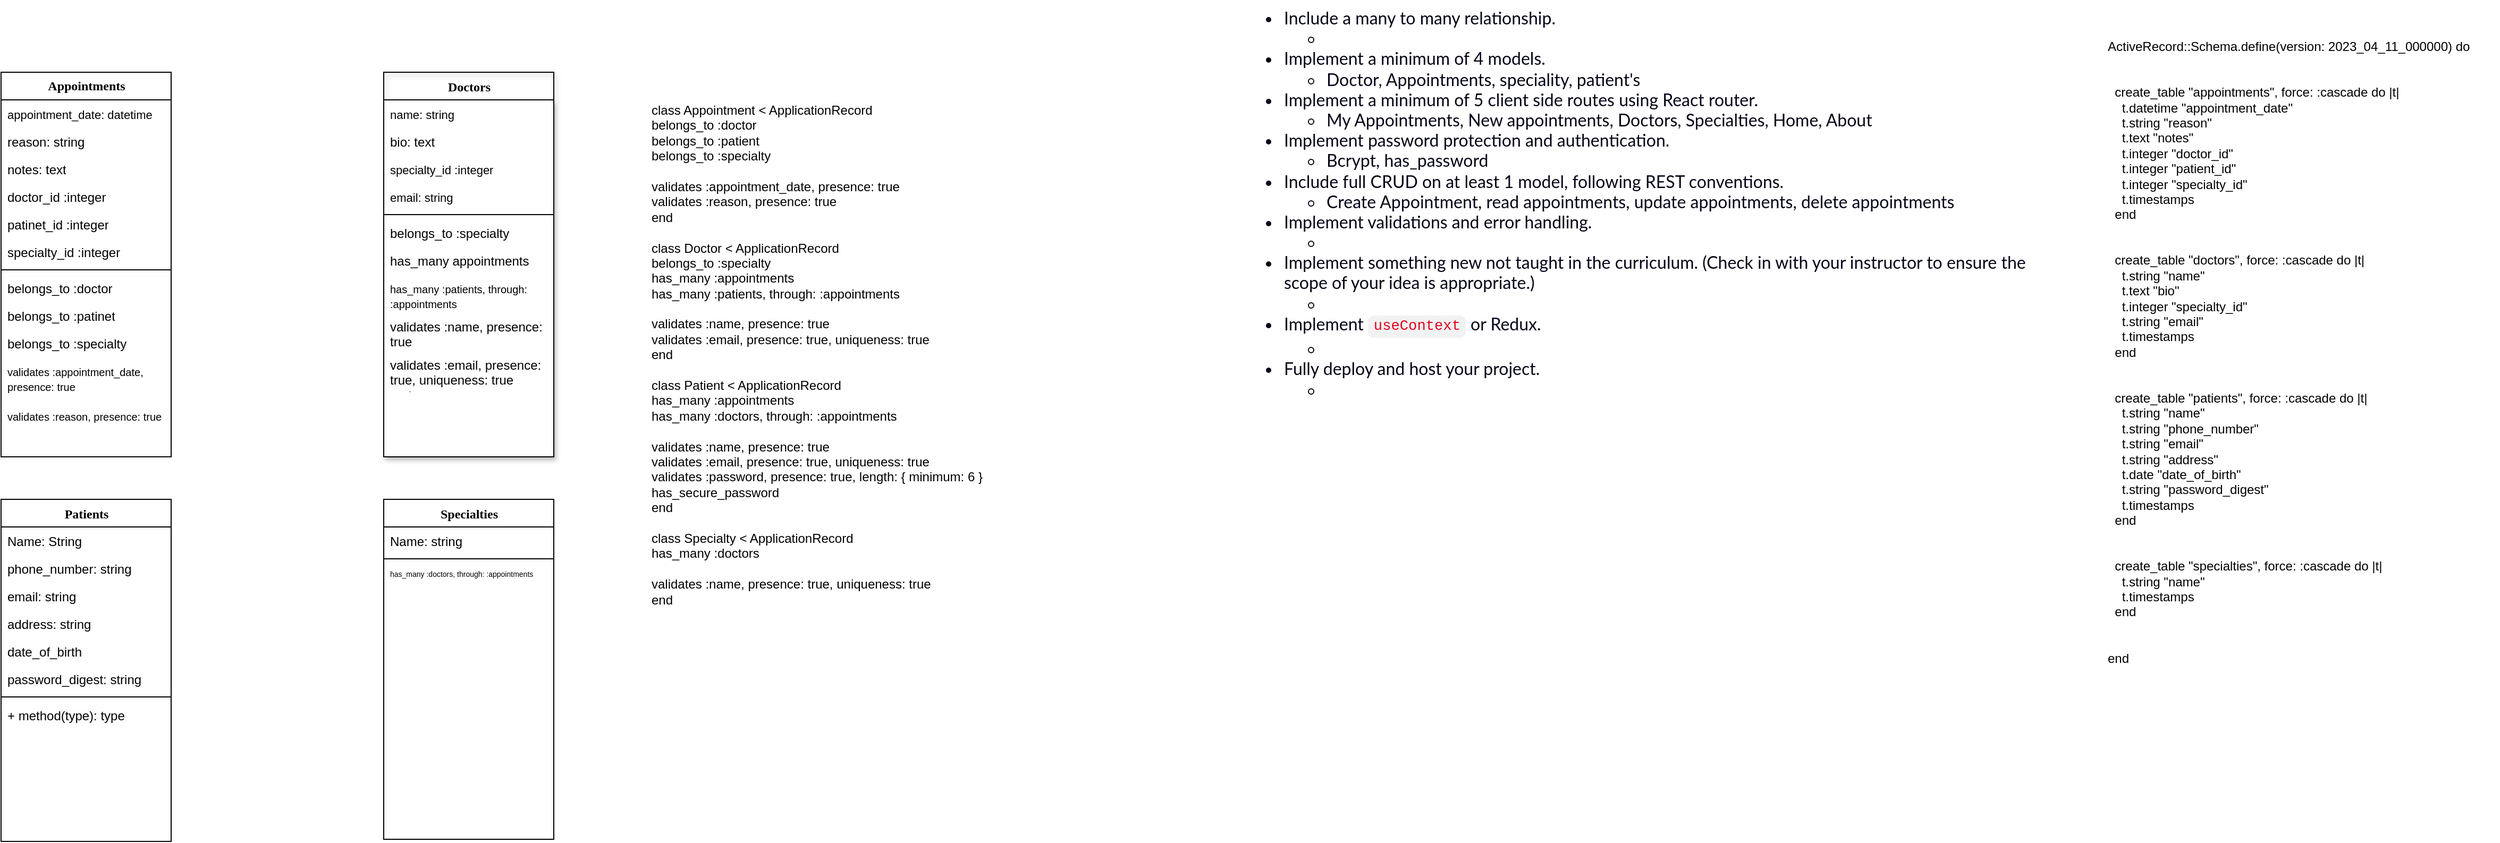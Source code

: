 <mxfile version="21.1.5" type="github" pages="2">
  <diagram name="Back End" id="9f46799a-70d6-7492-0946-bef42562c5a5">
    <mxGraphModel dx="1004" dy="718" grid="1" gridSize="10" guides="1" tooltips="1" connect="1" arrows="1" fold="1" page="1" pageScale="1" pageWidth="1100" pageHeight="850" background="none" math="0" shadow="0">
      <root>
        <mxCell id="0" />
        <mxCell id="1" parent="0" />
        <mxCell id="78961159f06e98e8-17" value="Appointments" style="swimlane;html=1;fontStyle=1;align=center;verticalAlign=middle;childLayout=stackLayout;horizontal=1;startSize=26;horizontalStack=0;resizeParent=1;resizeLast=0;collapsible=1;marginBottom=0;swimlaneFillColor=#ffffff;rounded=0;shadow=0;comic=0;labelBackgroundColor=none;strokeWidth=1;fillColor=none;fontFamily=Verdana;fontSize=12;swimlaneLine=1;" parent="1" vertex="1">
          <mxGeometry x="80" y="78" width="160" height="362" as="geometry" />
        </mxCell>
        <mxCell id="840bowjbzDEZUcGG1Qwe-18" value="&lt;font style=&quot;font-size: 11px;&quot;&gt;appointment_date: datetime&lt;/font&gt;" style="text;html=1;strokeColor=none;fillColor=none;align=left;verticalAlign=top;spacingLeft=4;spacingRight=4;whiteSpace=wrap;overflow=hidden;rotatable=0;points=[[0,0.5],[1,0.5]];portConstraint=eastwest;" vertex="1" parent="78961159f06e98e8-17">
          <mxGeometry y="26" width="160" height="26" as="geometry" />
        </mxCell>
        <mxCell id="78961159f06e98e8-26" value="reason: string" style="text;html=1;strokeColor=none;fillColor=none;align=left;verticalAlign=top;spacingLeft=4;spacingRight=4;whiteSpace=wrap;overflow=hidden;rotatable=0;points=[[0,0.5],[1,0.5]];portConstraint=eastwest;" parent="78961159f06e98e8-17" vertex="1">
          <mxGeometry y="52" width="160" height="26" as="geometry" />
        </mxCell>
        <mxCell id="840bowjbzDEZUcGG1Qwe-17" value="notes: text" style="text;html=1;strokeColor=none;fillColor=none;align=left;verticalAlign=top;spacingLeft=4;spacingRight=4;whiteSpace=wrap;overflow=hidden;rotatable=0;points=[[0,0.5],[1,0.5]];portConstraint=eastwest;" vertex="1" parent="78961159f06e98e8-17">
          <mxGeometry y="78" width="160" height="26" as="geometry" />
        </mxCell>
        <mxCell id="840bowjbzDEZUcGG1Qwe-20" value="doctor_id :integer" style="text;html=1;strokeColor=none;fillColor=none;align=left;verticalAlign=top;spacingLeft=4;spacingRight=4;whiteSpace=wrap;overflow=hidden;rotatable=0;points=[[0,0.5],[1,0.5]];portConstraint=eastwest;" vertex="1" parent="78961159f06e98e8-17">
          <mxGeometry y="104" width="160" height="26" as="geometry" />
        </mxCell>
        <mxCell id="840bowjbzDEZUcGG1Qwe-22" value="patinet_id :integer" style="text;html=1;strokeColor=none;fillColor=none;align=left;verticalAlign=top;spacingLeft=4;spacingRight=4;whiteSpace=wrap;overflow=hidden;rotatable=0;points=[[0,0.5],[1,0.5]];portConstraint=eastwest;" vertex="1" parent="78961159f06e98e8-17">
          <mxGeometry y="130" width="160" height="26" as="geometry" />
        </mxCell>
        <mxCell id="840bowjbzDEZUcGG1Qwe-21" value="specialty_id :integer" style="text;html=1;strokeColor=none;fillColor=none;align=left;verticalAlign=top;spacingLeft=4;spacingRight=4;whiteSpace=wrap;overflow=hidden;rotatable=0;points=[[0,0.5],[1,0.5]];portConstraint=eastwest;" vertex="1" parent="78961159f06e98e8-17">
          <mxGeometry y="156" width="160" height="26" as="geometry" />
        </mxCell>
        <mxCell id="78961159f06e98e8-19" value="" style="line;html=1;strokeWidth=1;fillColor=none;align=left;verticalAlign=middle;spacingTop=-1;spacingLeft=3;spacingRight=3;rotatable=0;labelPosition=right;points=[];portConstraint=eastwest;" parent="78961159f06e98e8-17" vertex="1">
          <mxGeometry y="182" width="160" height="8" as="geometry" />
        </mxCell>
        <mxCell id="78961159f06e98e8-20" value="belongs_to :doctor" style="text;html=1;strokeColor=none;fillColor=none;align=left;verticalAlign=top;spacingLeft=4;spacingRight=4;whiteSpace=wrap;overflow=hidden;rotatable=0;points=[[0,0.5],[1,0.5]];portConstraint=eastwest;" parent="78961159f06e98e8-17" vertex="1">
          <mxGeometry y="190" width="160" height="26" as="geometry" />
        </mxCell>
        <mxCell id="78961159f06e98e8-27" value="belongs_to :patinet" style="text;html=1;strokeColor=none;fillColor=none;align=left;verticalAlign=top;spacingLeft=4;spacingRight=4;whiteSpace=wrap;overflow=hidden;rotatable=0;points=[[0,0.5],[1,0.5]];portConstraint=eastwest;" parent="78961159f06e98e8-17" vertex="1">
          <mxGeometry y="216" width="160" height="26" as="geometry" />
        </mxCell>
        <mxCell id="840bowjbzDEZUcGG1Qwe-25" value="belongs_to :specialty" style="text;html=1;strokeColor=none;fillColor=none;align=left;verticalAlign=top;spacingLeft=4;spacingRight=4;whiteSpace=wrap;overflow=hidden;rotatable=0;points=[[0,0.5],[1,0.5]];portConstraint=eastwest;" vertex="1" parent="78961159f06e98e8-17">
          <mxGeometry y="242" width="160" height="26" as="geometry" />
        </mxCell>
        <mxCell id="840bowjbzDEZUcGG1Qwe-26" value="&lt;font style=&quot;&quot;&gt;&lt;font style=&quot;font-size: 10px;&quot;&gt;validates :appointment_date, presence: true&lt;/font&gt;&lt;br style=&quot;border-color: var(--border-color);&quot;&gt;&lt;/font&gt;" style="text;html=1;strokeColor=none;fillColor=none;align=left;verticalAlign=top;spacingLeft=4;spacingRight=4;whiteSpace=wrap;overflow=hidden;rotatable=0;points=[[0,0.5],[1,0.5]];portConstraint=eastwest;" vertex="1" parent="78961159f06e98e8-17">
          <mxGeometry y="268" width="160" height="42" as="geometry" />
        </mxCell>
        <mxCell id="840bowjbzDEZUcGG1Qwe-27" value="&lt;font style=&quot;&quot;&gt;&lt;font style=&quot;font-size: 10px;&quot;&gt;validates :reason, presence: true&lt;/font&gt;&lt;br style=&quot;border-color: var(--border-color);&quot;&gt;&lt;/font&gt;" style="text;html=1;strokeColor=none;fillColor=none;align=left;verticalAlign=top;spacingLeft=4;spacingRight=4;whiteSpace=wrap;overflow=hidden;rotatable=0;points=[[0,0.5],[1,0.5]];portConstraint=eastwest;" vertex="1" parent="78961159f06e98e8-17">
          <mxGeometry y="310" width="160" height="26" as="geometry" />
        </mxCell>
        <mxCell id="78961159f06e98e8-30" value="Doctors" style="swimlane;html=1;fontStyle=1;align=center;verticalAlign=top;childLayout=stackLayout;horizontal=1;startSize=26;horizontalStack=0;resizeParent=1;resizeLast=0;collapsible=1;marginBottom=0;swimlaneFillColor=#ffffff;rounded=0;shadow=1;comic=0;labelBackgroundColor=none;strokeWidth=1;fillColor=none;fontFamily=Verdana;fontSize=12" parent="1" vertex="1">
          <mxGeometry x="440" y="78" width="160" height="362" as="geometry">
            <mxRectangle x="440" y="78" width="130" height="30" as="alternateBounds" />
          </mxGeometry>
        </mxCell>
        <mxCell id="78961159f06e98e8-31" value="&lt;font style=&quot;font-size: 11px;&quot;&gt;name: string&lt;/font&gt;" style="text;html=1;strokeColor=none;fillColor=none;align=left;verticalAlign=top;spacingLeft=4;spacingRight=4;whiteSpace=wrap;overflow=hidden;rotatable=0;points=[[0,0.5],[1,0.5]];portConstraint=eastwest;" parent="78961159f06e98e8-30" vertex="1">
          <mxGeometry y="26" width="160" height="26" as="geometry" />
        </mxCell>
        <mxCell id="78961159f06e98e8-32" value="bio: text" style="text;html=1;strokeColor=none;fillColor=none;align=left;verticalAlign=top;spacingLeft=4;spacingRight=4;whiteSpace=wrap;overflow=hidden;rotatable=0;points=[[0,0.5],[1,0.5]];portConstraint=eastwest;" parent="78961159f06e98e8-30" vertex="1">
          <mxGeometry y="52" width="160" height="26" as="geometry" />
        </mxCell>
        <mxCell id="840bowjbzDEZUcGG1Qwe-13" value="&lt;font style=&quot;font-size: 11px;&quot;&gt;specialty_id :integer&lt;/font&gt;" style="text;html=1;strokeColor=none;fillColor=none;align=left;verticalAlign=top;spacingLeft=4;spacingRight=4;whiteSpace=wrap;overflow=hidden;rotatable=0;points=[[0,0.5],[1,0.5]];portConstraint=eastwest;" vertex="1" parent="78961159f06e98e8-30">
          <mxGeometry y="78" width="160" height="26" as="geometry" />
        </mxCell>
        <mxCell id="840bowjbzDEZUcGG1Qwe-28" value="&lt;font style=&quot;font-size: 11px;&quot;&gt;email: string&lt;/font&gt;" style="text;html=1;strokeColor=none;fillColor=none;align=left;verticalAlign=top;spacingLeft=4;spacingRight=4;whiteSpace=wrap;overflow=hidden;rotatable=0;points=[[0,0.5],[1,0.5]];portConstraint=eastwest;" vertex="1" parent="78961159f06e98e8-30">
          <mxGeometry y="104" width="160" height="26" as="geometry" />
        </mxCell>
        <mxCell id="78961159f06e98e8-38" value="" style="line;html=1;strokeWidth=1;fillColor=none;align=left;verticalAlign=middle;spacingTop=-1;spacingLeft=3;spacingRight=3;rotatable=0;labelPosition=right;points=[];portConstraint=eastwest;" parent="78961159f06e98e8-30" vertex="1">
          <mxGeometry y="130" width="160" height="8" as="geometry" />
        </mxCell>
        <mxCell id="78961159f06e98e8-39" value="belongs_to :specialty" style="text;html=1;strokeColor=none;fillColor=none;align=left;verticalAlign=top;spacingLeft=4;spacingRight=4;whiteSpace=wrap;overflow=hidden;rotatable=0;points=[[0,0.5],[1,0.5]];portConstraint=eastwest;" parent="78961159f06e98e8-30" vertex="1">
          <mxGeometry y="138" width="160" height="26" as="geometry" />
        </mxCell>
        <mxCell id="78961159f06e98e8-40" value="has_many appointments" style="text;html=1;strokeColor=none;fillColor=none;align=left;verticalAlign=top;spacingLeft=4;spacingRight=4;whiteSpace=wrap;overflow=hidden;rotatable=0;points=[[0,0.5],[1,0.5]];portConstraint=eastwest;" parent="78961159f06e98e8-30" vertex="1">
          <mxGeometry y="164" width="160" height="26" as="geometry" />
        </mxCell>
        <mxCell id="78961159f06e98e8-42" value="&lt;font style=&quot;font-size: 10px;&quot;&gt;has_many :patients, through: :appointments&lt;/font&gt;" style="text;html=1;strokeColor=none;fillColor=none;align=left;verticalAlign=top;spacingLeft=4;spacingRight=4;whiteSpace=wrap;overflow=hidden;rotatable=0;points=[[0,0.5],[1,0.5]];portConstraint=eastwest;" parent="78961159f06e98e8-30" vertex="1">
          <mxGeometry y="190" width="160" height="36" as="geometry" />
        </mxCell>
        <mxCell id="840bowjbzDEZUcGG1Qwe-29" value="validates :name, presence: true" style="text;html=1;strokeColor=none;fillColor=none;align=left;verticalAlign=top;spacingLeft=4;spacingRight=4;whiteSpace=wrap;overflow=hidden;rotatable=0;points=[[0,0.5],[1,0.5]];portConstraint=eastwest;" vertex="1" parent="78961159f06e98e8-30">
          <mxGeometry y="226" width="160" height="36" as="geometry" />
        </mxCell>
        <mxCell id="840bowjbzDEZUcGG1Qwe-30" value="validates :email, presence: true, uniqueness: true&lt;br style=&quot;border-color: var(--border-color);&quot;&gt;end" style="text;html=1;strokeColor=none;fillColor=none;align=left;verticalAlign=top;spacingLeft=4;spacingRight=4;whiteSpace=wrap;overflow=hidden;rotatable=0;points=[[0,0.5],[1,0.5]];portConstraint=eastwest;" vertex="1" parent="78961159f06e98e8-30">
          <mxGeometry y="262" width="160" height="36" as="geometry" />
        </mxCell>
        <mxCell id="78961159f06e98e8-43" value="Specialties" style="swimlane;html=1;fontStyle=1;align=center;verticalAlign=top;childLayout=stackLayout;horizontal=1;startSize=26;horizontalStack=0;resizeParent=1;resizeLast=0;collapsible=1;marginBottom=0;swimlaneFillColor=#ffffff;rounded=0;shadow=0;comic=0;labelBackgroundColor=none;strokeWidth=1;fillColor=none;fontFamily=Verdana;fontSize=12" parent="1" vertex="1">
          <mxGeometry x="440" y="480" width="160" height="320" as="geometry" />
        </mxCell>
        <mxCell id="78961159f06e98e8-44" value="Name: string" style="text;html=1;strokeColor=none;fillColor=none;align=left;verticalAlign=top;spacingLeft=4;spacingRight=4;whiteSpace=wrap;overflow=hidden;rotatable=0;points=[[0,0.5],[1,0.5]];portConstraint=eastwest;" parent="78961159f06e98e8-43" vertex="1">
          <mxGeometry y="26" width="160" height="26" as="geometry" />
        </mxCell>
        <mxCell id="78961159f06e98e8-51" value="" style="line;html=1;strokeWidth=1;fillColor=none;align=left;verticalAlign=middle;spacingTop=-1;spacingLeft=3;spacingRight=3;rotatable=0;labelPosition=right;points=[];portConstraint=eastwest;" parent="78961159f06e98e8-43" vertex="1">
          <mxGeometry y="52" width="160" height="8" as="geometry" />
        </mxCell>
        <mxCell id="78961159f06e98e8-52" value="has_many :doctors, through: :appointments" style="text;html=1;strokeColor=none;fillColor=none;align=left;verticalAlign=top;spacingLeft=4;spacingRight=4;whiteSpace=wrap;overflow=hidden;rotatable=0;points=[[0,0.5],[1,0.5]];portConstraint=eastwest;fontSize=7;" parent="78961159f06e98e8-43" vertex="1">
          <mxGeometry y="60" width="160" height="30" as="geometry" />
        </mxCell>
        <mxCell id="78961159f06e98e8-69" value="Patients" style="swimlane;html=1;fontStyle=1;align=center;verticalAlign=top;childLayout=stackLayout;horizontal=1;startSize=26;horizontalStack=0;resizeParent=1;resizeLast=0;collapsible=1;marginBottom=0;swimlaneFillColor=#ffffff;rounded=0;shadow=0;comic=0;labelBackgroundColor=none;strokeWidth=1;fillColor=none;fontFamily=Verdana;fontSize=12" parent="1" vertex="1">
          <mxGeometry x="80" y="480" width="160" height="322" as="geometry" />
        </mxCell>
        <mxCell id="78961159f06e98e8-70" value="Name: String&lt;br&gt;&lt;br&gt;" style="text;html=1;strokeColor=none;fillColor=none;align=left;verticalAlign=top;spacingLeft=4;spacingRight=4;whiteSpace=wrap;overflow=hidden;rotatable=0;points=[[0,0.5],[1,0.5]];portConstraint=eastwest;" parent="78961159f06e98e8-69" vertex="1">
          <mxGeometry y="26" width="160" height="26" as="geometry" />
        </mxCell>
        <mxCell id="78961159f06e98e8-71" value="phone_number: string" style="text;html=1;strokeColor=none;fillColor=none;align=left;verticalAlign=top;spacingLeft=4;spacingRight=4;whiteSpace=wrap;overflow=hidden;rotatable=0;points=[[0,0.5],[1,0.5]];portConstraint=eastwest;" parent="78961159f06e98e8-69" vertex="1">
          <mxGeometry y="52" width="160" height="26" as="geometry" />
        </mxCell>
        <mxCell id="78961159f06e98e8-72" value="email: string" style="text;html=1;strokeColor=none;fillColor=none;align=left;verticalAlign=top;spacingLeft=4;spacingRight=4;whiteSpace=wrap;overflow=hidden;rotatable=0;points=[[0,0.5],[1,0.5]];portConstraint=eastwest;" parent="78961159f06e98e8-69" vertex="1">
          <mxGeometry y="78" width="160" height="26" as="geometry" />
        </mxCell>
        <mxCell id="78961159f06e98e8-78" value="address: string" style="text;html=1;strokeColor=none;fillColor=none;align=left;verticalAlign=top;spacingLeft=4;spacingRight=4;whiteSpace=wrap;overflow=hidden;rotatable=0;points=[[0,0.5],[1,0.5]];portConstraint=eastwest;" parent="78961159f06e98e8-69" vertex="1">
          <mxGeometry y="104" width="160" height="26" as="geometry" />
        </mxCell>
        <mxCell id="78961159f06e98e8-80" value="date_of_birth" style="text;html=1;strokeColor=none;fillColor=none;align=left;verticalAlign=top;spacingLeft=4;spacingRight=4;whiteSpace=wrap;overflow=hidden;rotatable=0;points=[[0,0.5],[1,0.5]];portConstraint=eastwest;" parent="78961159f06e98e8-69" vertex="1">
          <mxGeometry y="130" width="160" height="26" as="geometry" />
        </mxCell>
        <mxCell id="840bowjbzDEZUcGG1Qwe-23" value="password_digest: string" style="text;html=1;strokeColor=none;fillColor=none;align=left;verticalAlign=top;spacingLeft=4;spacingRight=4;whiteSpace=wrap;overflow=hidden;rotatable=0;points=[[0,0.5],[1,0.5]];portConstraint=eastwest;" vertex="1" parent="78961159f06e98e8-69">
          <mxGeometry y="156" width="160" height="26" as="geometry" />
        </mxCell>
        <mxCell id="78961159f06e98e8-77" value="" style="line;html=1;strokeWidth=1;fillColor=none;align=left;verticalAlign=middle;spacingTop=-1;spacingLeft=3;spacingRight=3;rotatable=0;labelPosition=right;points=[];portConstraint=eastwest;" parent="78961159f06e98e8-69" vertex="1">
          <mxGeometry y="182" width="160" height="8" as="geometry" />
        </mxCell>
        <mxCell id="78961159f06e98e8-81" value="+ method(type): type" style="text;html=1;strokeColor=none;fillColor=none;align=left;verticalAlign=top;spacingLeft=4;spacingRight=4;whiteSpace=wrap;overflow=hidden;rotatable=0;points=[[0,0.5],[1,0.5]];portConstraint=eastwest;" parent="78961159f06e98e8-69" vertex="1">
          <mxGeometry y="190" width="160" height="26" as="geometry" />
        </mxCell>
        <mxCell id="lc_o4EPRXlphIPSFhjzu-11" value="&lt;ul style=&quot;padding: 0px; margin: 0px 0px 6px 25px; color: rgb(3, 4, 22); font-family: &amp;quot;Lato Extended&amp;quot;, Lato, &amp;quot;Helvetica Neue&amp;quot;, Helvetica, Arial, sans-serif; font-size: 16px; font-style: normal; font-variant-ligatures: normal; font-variant-caps: normal; font-weight: 400; letter-spacing: normal; orphans: 2; text-align: start; text-indent: 0px; text-transform: none; widows: 2; word-spacing: 0px; -webkit-text-stroke-width: 0px; background-color: rgb(255, 255, 255); text-decoration-thickness: initial; text-decoration-style: initial; text-decoration-color: initial;&quot;&gt;&lt;li&gt;Include a many to many relationship.&lt;/li&gt;&lt;ul&gt;&lt;li&gt;&lt;br&gt;&lt;/li&gt;&lt;/ul&gt;&lt;li&gt;Implement a minimum of 4 models.&lt;/li&gt;&lt;ul&gt;&lt;li&gt;Doctor, Appointments, speciality, patient&#39;s&lt;/li&gt;&lt;/ul&gt;&lt;li&gt;Implement a minimum of 5 client side routes using React router.&lt;/li&gt;&lt;ul&gt;&lt;li&gt;My Appointments, New appointments, Doctors, Specialties, Home, About&lt;/li&gt;&lt;/ul&gt;&lt;li&gt;Implement password protection and authentication.&lt;/li&gt;&lt;ul&gt;&lt;li&gt;Bcrypt, has_password&lt;/li&gt;&lt;/ul&gt;&lt;li&gt;Include full CRUD on at least 1 model, following REST conventions.&lt;/li&gt;&lt;ul&gt;&lt;li&gt;Create Appointment, read appointments, update appointments, delete appointments&lt;/li&gt;&lt;/ul&gt;&lt;li&gt;Implement validations and error handling.&lt;/li&gt;&lt;ul&gt;&lt;li&gt;&lt;br&gt;&lt;/li&gt;&lt;/ul&gt;&lt;li&gt;Implement something new not taught in the curriculum. (Check in with your instructor to ensure the scope of your idea is appropriate.)&lt;/li&gt;&lt;ul&gt;&lt;li&gt;&lt;br&gt;&lt;/li&gt;&lt;/ul&gt;&lt;li&gt;Implement&lt;span&gt;&amp;nbsp;&lt;/span&gt;&lt;code style=&quot;font-family: Monaco, Menlo, Consolas, &amp;quot;Courier New&amp;quot;, monospace; font-size: 13.6px; border-radius: 6px; background-color: rgba(222, 222, 222, 0.4); border: none; padding: 0.2em 0.4em; color: rgb(224, 6, 31); line-height: 1.5;&quot;&gt;useContext&lt;/code&gt;&lt;span&gt;&amp;nbsp;&lt;/span&gt;or Redux.&lt;/li&gt;&lt;ul&gt;&lt;li&gt;&lt;br&gt;&lt;/li&gt;&lt;/ul&gt;&lt;li&gt;Fully deploy and host your project.&lt;/li&gt;&lt;ul&gt;&lt;li&gt;&lt;br&gt;&lt;/li&gt;&lt;/ul&gt;&lt;/ul&gt;" style="text;whiteSpace=wrap;html=1;" vertex="1" parent="1">
          <mxGeometry x="1260" y="10" width="730" height="220" as="geometry" />
        </mxCell>
        <mxCell id="840bowjbzDEZUcGG1Qwe-15" value="ActiveRecord::Schema.define(version: 2023_04_11_000000) do&#xa;&#xa;&#xa;  create_table &quot;appointments&quot;, force: :cascade do |t|&#xa;    t.datetime &quot;appointment_date&quot;&#xa;    t.string &quot;reason&quot;&#xa;    t.text &quot;notes&quot;&#xa;    t.integer &quot;doctor_id&quot;&#xa;    t.integer &quot;patient_id&quot;&#xa;    t.integer &quot;specialty_id&quot;&#xa;    t.timestamps&#xa;  end&#xa;&#xa;&#xa;  create_table &quot;doctors&quot;, force: :cascade do |t|&#xa;    t.string &quot;name&quot;&#xa;    t.text &quot;bio&quot;&#xa;    t.integer &quot;specialty_id&quot;&#xa;    t.string &quot;email&quot;&#xa;    t.timestamps&#xa;  end&#xa;&#xa;&#xa;  create_table &quot;patients&quot;, force: :cascade do |t|&#xa;    t.string &quot;name&quot;&#xa;    t.string &quot;phone_number&quot;&#xa;    t.string &quot;email&quot;&#xa;    t.string &quot;address&quot;&#xa;    t.date &quot;date_of_birth&quot;&#xa;    t.string &quot;password_digest&quot;&#xa;    t.timestamps&#xa;  end&#xa;&#xa;&#xa;  create_table &quot;specialties&quot;, force: :cascade do |t|&#xa;    t.string &quot;name&quot;&#xa;    t.timestamps&#xa;  end&#xa;&#xa;&#xa;end" style="text;whiteSpace=wrap;html=1;" vertex="1" parent="1">
          <mxGeometry x="2060" y="40" width="370" height="660" as="geometry" />
        </mxCell>
        <mxCell id="840bowjbzDEZUcGG1Qwe-24" value="class Appointment &lt; ApplicationRecord&#xa;  belongs_to :doctor&#xa;  belongs_to :patient&#xa;  belongs_to :specialty&#xa;&#xa;  validates :appointment_date, presence: true&#xa;  validates :reason, presence: true&#xa;end&#xa;&#xa;class Doctor &lt; ApplicationRecord&#xa;  belongs_to :specialty&#xa;  has_many :appointments&#xa;  has_many :patients, through: :appointments&#xa;&#xa;  validates :name, presence: true&#xa;  validates :email, presence: true, uniqueness: true&#xa;end&#xa;&#xa;class Patient &lt; ApplicationRecord&#xa;  has_many :appointments&#xa;  has_many :doctors, through: :appointments&#xa;&#xa;  validates :name, presence: true&#xa;  validates :email, presence: true, uniqueness: true&#xa;  validates :password, presence: true, length: { minimum: 6 }&#xa;  has_secure_password&#xa;end&#xa;&#xa;class Specialty &lt; ApplicationRecord&#xa;  has_many :doctors&#xa;&#xa;  validates :name, presence: true, uniqueness: true&#xa;end" style="text;whiteSpace=wrap;html=1;" vertex="1" parent="1">
          <mxGeometry x="690" y="100" width="340" height="500" as="geometry" />
        </mxCell>
      </root>
    </mxGraphModel>
  </diagram>
  <diagram id="B8aguBRAt4Zf9ztLvqEu" name="Front End">
    <mxGraphModel dx="954" dy="648" grid="1" gridSize="10" guides="1" tooltips="1" connect="1" arrows="1" fold="1" page="1" pageScale="1" pageWidth="850" pageHeight="1100" math="0" shadow="0">
      <root>
        <mxCell id="0" />
        <mxCell id="1" parent="0" />
        <mxCell id="SVsRbN3KfIee-e9rEWyM-1" value="5 Client Side Routes" style="swimlane;fontStyle=0;childLayout=stackLayout;horizontal=1;startSize=26;fillColor=none;horizontalStack=0;resizeParent=1;resizeParentMax=0;resizeLast=0;collapsible=1;marginBottom=0;whiteSpace=wrap;html=1;" vertex="1" parent="1">
          <mxGeometry x="40" y="40" width="140" height="182" as="geometry" />
        </mxCell>
        <mxCell id="SVsRbN3KfIee-e9rEWyM-2" value="My Appointments" style="text;strokeColor=none;fillColor=none;align=left;verticalAlign=top;spacingLeft=4;spacingRight=4;overflow=hidden;rotatable=0;points=[[0,0.5],[1,0.5]];portConstraint=eastwest;whiteSpace=wrap;html=1;" vertex="1" parent="SVsRbN3KfIee-e9rEWyM-1">
          <mxGeometry y="26" width="140" height="26" as="geometry" />
        </mxCell>
        <mxCell id="SVsRbN3KfIee-e9rEWyM-3" value="New Appointment" style="text;strokeColor=none;fillColor=none;align=left;verticalAlign=top;spacingLeft=4;spacingRight=4;overflow=hidden;rotatable=0;points=[[0,0.5],[1,0.5]];portConstraint=eastwest;whiteSpace=wrap;html=1;" vertex="1" parent="SVsRbN3KfIee-e9rEWyM-1">
          <mxGeometry y="52" width="140" height="26" as="geometry" />
        </mxCell>
        <mxCell id="SVsRbN3KfIee-e9rEWyM-4" value="Doctors" style="text;strokeColor=none;fillColor=none;align=left;verticalAlign=top;spacingLeft=4;spacingRight=4;overflow=hidden;rotatable=0;points=[[0,0.5],[1,0.5]];portConstraint=eastwest;whiteSpace=wrap;html=1;" vertex="1" parent="SVsRbN3KfIee-e9rEWyM-1">
          <mxGeometry y="78" width="140" height="26" as="geometry" />
        </mxCell>
        <mxCell id="SVsRbN3KfIee-e9rEWyM-6" value="Specialties" style="text;strokeColor=none;fillColor=none;align=left;verticalAlign=top;spacingLeft=4;spacingRight=4;overflow=hidden;rotatable=0;points=[[0,0.5],[1,0.5]];portConstraint=eastwest;whiteSpace=wrap;html=1;" vertex="1" parent="SVsRbN3KfIee-e9rEWyM-1">
          <mxGeometry y="104" width="140" height="26" as="geometry" />
        </mxCell>
        <mxCell id="wtIE97hacBbmuzUlWnHP-4" value="Home" style="text;strokeColor=none;fillColor=none;align=left;verticalAlign=top;spacingLeft=4;spacingRight=4;overflow=hidden;rotatable=0;points=[[0,0.5],[1,0.5]];portConstraint=eastwest;whiteSpace=wrap;html=1;" vertex="1" parent="SVsRbN3KfIee-e9rEWyM-1">
          <mxGeometry y="130" width="140" height="26" as="geometry" />
        </mxCell>
        <mxCell id="wtIE97hacBbmuzUlWnHP-5" value="About" style="text;strokeColor=none;fillColor=none;align=left;verticalAlign=top;spacingLeft=4;spacingRight=4;overflow=hidden;rotatable=0;points=[[0,0.5],[1,0.5]];portConstraint=eastwest;whiteSpace=wrap;html=1;" vertex="1" parent="SVsRbN3KfIee-e9rEWyM-1">
          <mxGeometry y="156" width="140" height="26" as="geometry" />
        </mxCell>
      </root>
    </mxGraphModel>
  </diagram>
</mxfile>
